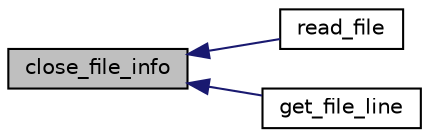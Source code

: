 digraph "close_file_info"
{
  edge [fontname="Helvetica",fontsize="10",labelfontname="Helvetica",labelfontsize="10"];
  node [fontname="Helvetica",fontsize="10",shape=record];
  rankdir="LR";
  Node1 [label="close_file_info",height=0.2,width=0.4,color="black", fillcolor="grey75", style="filled", fontcolor="black"];
  Node1 -> Node2 [dir="back",color="midnightblue",fontsize="10",style="solid",fontname="Helvetica"];
  Node2 [label="read_file",height=0.2,width=0.4,color="black", fillcolor="white", style="filled",URL="$code__analyze_8h.html#a40c5275f63bcc1394af4771780714285"];
  Node1 -> Node3 [dir="back",color="midnightblue",fontsize="10",style="solid",fontname="Helvetica"];
  Node3 [label="get_file_line",height=0.2,width=0.4,color="black", fillcolor="white", style="filled",URL="$code__analyze_8h.html#a88d8ed4c2b9673c9fc9f285f09cb3cad"];
}

